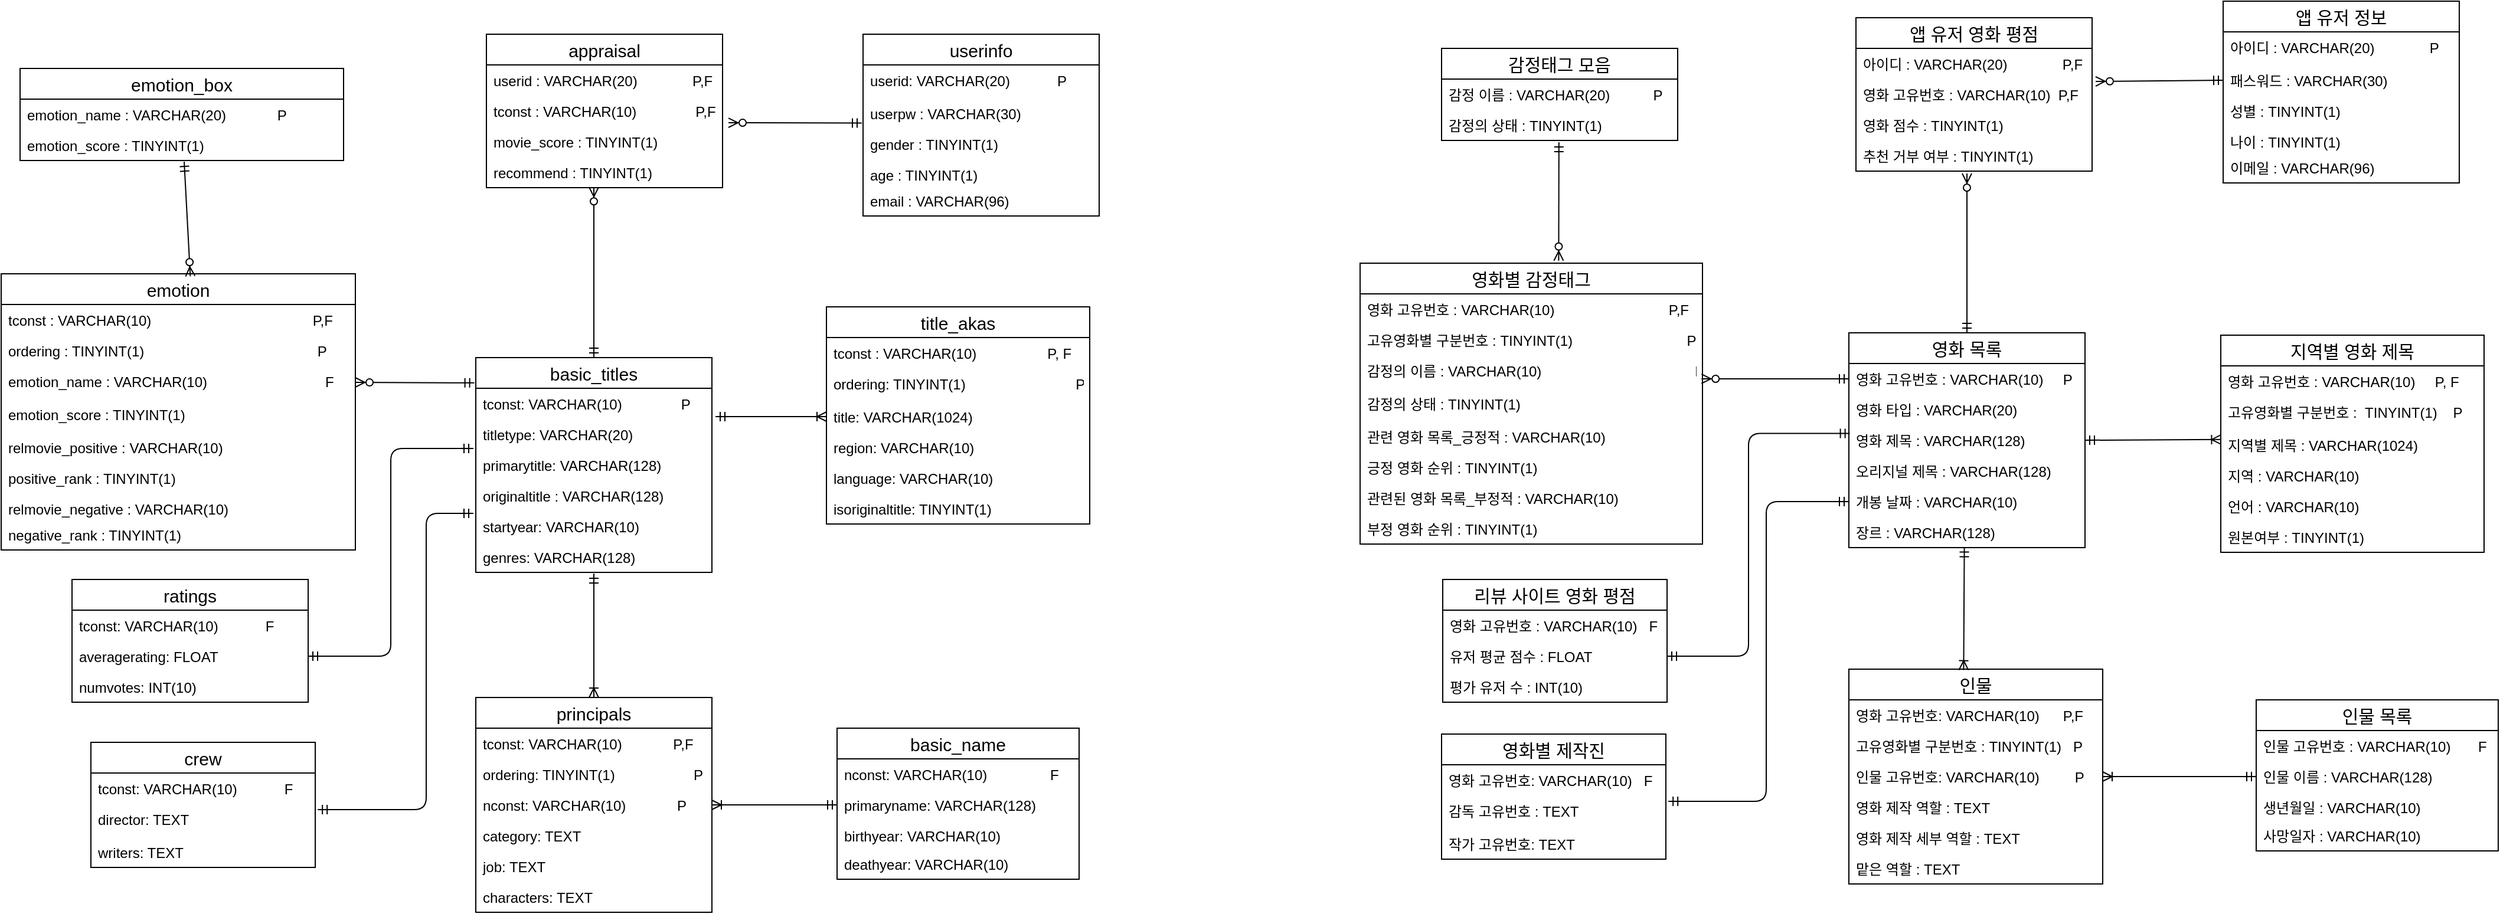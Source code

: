 <mxfile version="11.2.1" type="onedrive" pages="1"><diagram id="sOajWOalofP42Rp4OUkH" name="페이지-1"><mxGraphModel dx="3724" dy="3453" grid="1" gridSize="10" guides="1" tooltips="1" connect="1" arrows="1" fold="1" page="1" pageScale="1" pageWidth="827" pageHeight="1169" background="#FFFFFF" math="0" shadow="0"><root><mxCell id="0"/><mxCell id="1" parent="0"/><mxCell id="unafN3oEs9riBc13xhDx-1" value="principals" style="swimlane;fontStyle=0;childLayout=stackLayout;horizontal=1;startSize=26;fillColor=none;horizontalStack=0;resizeParent=1;resizeParentMax=0;resizeLast=0;collapsible=1;marginBottom=0;fontSize=15;" parent="1" vertex="1"><mxGeometry x="-1328" y="-826" width="200" height="182" as="geometry"><mxRectangle x="-1328" y="-826" width="100" height="26" as="alternateBounds"/></mxGeometry></mxCell><mxCell id="unafN3oEs9riBc13xhDx-2" value="tconst: VARCHAR(10)             P,F&#10;" style="text;strokeColor=none;fillColor=none;align=left;verticalAlign=top;spacingLeft=4;spacingRight=4;overflow=hidden;rotatable=0;points=[[0,0.5],[1,0.5]];portConstraint=eastwest;" parent="unafN3oEs9riBc13xhDx-1" vertex="1"><mxGeometry y="26" width="200" height="26" as="geometry"/></mxCell><mxCell id="unafN3oEs9riBc13xhDx-65" value="ordering: TINYINT(1)                    P" style="text;strokeColor=none;fillColor=none;align=left;verticalAlign=top;spacingLeft=4;spacingRight=4;overflow=hidden;rotatable=0;points=[[0,0.5],[1,0.5]];portConstraint=eastwest;" parent="unafN3oEs9riBc13xhDx-1" vertex="1"><mxGeometry y="52" width="200" height="26" as="geometry"/></mxCell><mxCell id="unafN3oEs9riBc13xhDx-5" value="nconst: VARCHAR(10)             P" style="text;strokeColor=none;fillColor=none;align=left;verticalAlign=top;spacingLeft=4;spacingRight=4;overflow=hidden;rotatable=0;points=[[0,0.5],[1,0.5]];portConstraint=eastwest;" parent="unafN3oEs9riBc13xhDx-1" vertex="1"><mxGeometry y="78" width="200" height="26" as="geometry"/></mxCell><mxCell id="LDyvSLcfqsrgPb8HqYmG-8" value="category: TEXT" style="text;strokeColor=none;fillColor=none;align=left;verticalAlign=top;spacingLeft=4;spacingRight=4;overflow=hidden;rotatable=0;points=[[0,0.5],[1,0.5]];portConstraint=eastwest;" parent="unafN3oEs9riBc13xhDx-1" vertex="1"><mxGeometry y="104" width="200" height="26" as="geometry"/></mxCell><mxCell id="unafN3oEs9riBc13xhDx-12" value="job: TEXT" style="text;strokeColor=none;fillColor=none;align=left;verticalAlign=top;spacingLeft=4;spacingRight=4;overflow=hidden;rotatable=0;points=[[0,0.5],[1,0.5]];portConstraint=eastwest;" parent="unafN3oEs9riBc13xhDx-1" vertex="1"><mxGeometry y="130" width="200" height="26" as="geometry"/></mxCell><mxCell id="unafN3oEs9riBc13xhDx-11" value="characters: TEXT" style="text;strokeColor=none;fillColor=none;align=left;verticalAlign=top;spacingLeft=4;spacingRight=4;overflow=hidden;rotatable=0;points=[[0,0.5],[1,0.5]];portConstraint=eastwest;" parent="unafN3oEs9riBc13xhDx-1" vertex="1"><mxGeometry y="156" width="200" height="26" as="geometry"/></mxCell><mxCell id="unafN3oEs9riBc13xhDx-14" value="basic_titles" style="swimlane;fontStyle=0;childLayout=stackLayout;horizontal=1;startSize=26;fillColor=none;horizontalStack=0;resizeParent=1;resizeParentMax=0;resizeLast=0;collapsible=1;marginBottom=0;fontSize=15;" parent="1" vertex="1"><mxGeometry x="-1328" y="-1114" width="200" height="182" as="geometry"/></mxCell><mxCell id="unafN3oEs9riBc13xhDx-15" value="tconst: VARCHAR(10)               P" style="text;strokeColor=none;fillColor=none;align=left;verticalAlign=top;spacingLeft=4;spacingRight=4;overflow=hidden;rotatable=0;points=[[0,0.5],[1,0.5]];portConstraint=eastwest;" parent="unafN3oEs9riBc13xhDx-14" vertex="1"><mxGeometry y="26" width="200" height="26" as="geometry"/></mxCell><mxCell id="unafN3oEs9riBc13xhDx-16" value="titletype: VARCHAR(20)" style="text;strokeColor=none;fillColor=none;align=left;verticalAlign=top;spacingLeft=4;spacingRight=4;overflow=hidden;rotatable=0;points=[[0,0.5],[1,0.5]];portConstraint=eastwest;" parent="unafN3oEs9riBc13xhDx-14" vertex="1"><mxGeometry y="52" width="200" height="26" as="geometry"/></mxCell><mxCell id="unafN3oEs9riBc13xhDx-17" value="primarytitle: VARCHAR(128)" style="text;strokeColor=none;fillColor=none;align=left;verticalAlign=top;spacingLeft=4;spacingRight=4;overflow=hidden;rotatable=0;points=[[0,0.5],[1,0.5]];portConstraint=eastwest;" parent="unafN3oEs9riBc13xhDx-14" vertex="1"><mxGeometry y="78" width="200" height="26" as="geometry"/></mxCell><mxCell id="unafN3oEs9riBc13xhDx-18" value="originaltitle : VARCHAR(128)" style="text;strokeColor=none;fillColor=none;align=left;verticalAlign=top;spacingLeft=4;spacingRight=4;overflow=hidden;rotatable=0;points=[[0,0.5],[1,0.5]];portConstraint=eastwest;" parent="unafN3oEs9riBc13xhDx-14" vertex="1"><mxGeometry y="104" width="200" height="26" as="geometry"/></mxCell><mxCell id="R6sBIjJAqHgI2hsBgSnD-3" value="startyear: VARCHAR(10)" style="text;strokeColor=none;fillColor=none;align=left;verticalAlign=top;spacingLeft=4;spacingRight=4;overflow=hidden;rotatable=0;points=[[0,0.5],[1,0.5]];portConstraint=eastwest;" parent="unafN3oEs9riBc13xhDx-14" vertex="1"><mxGeometry y="130" width="200" height="26" as="geometry"/></mxCell><mxCell id="R6sBIjJAqHgI2hsBgSnD-2" value="genres: VARCHAR(128)" style="text;strokeColor=none;fillColor=none;align=left;verticalAlign=top;spacingLeft=4;spacingRight=4;overflow=hidden;rotatable=0;points=[[0,0.5],[1,0.5]];portConstraint=eastwest;" parent="unafN3oEs9riBc13xhDx-14" vertex="1"><mxGeometry y="156" width="200" height="26" as="geometry"/></mxCell><mxCell id="unafN3oEs9riBc13xhDx-21" value="basic_name" style="swimlane;fontStyle=0;childLayout=stackLayout;horizontal=1;startSize=26;fillColor=none;horizontalStack=0;resizeParent=1;resizeParentMax=0;resizeLast=0;collapsible=1;marginBottom=0;fontSize=15;" parent="1" vertex="1"><mxGeometry x="-1022" y="-800" width="205" height="128" as="geometry"/></mxCell><mxCell id="unafN3oEs9riBc13xhDx-22" value="nconst: VARCHAR(10)                F" style="text;strokeColor=none;fillColor=none;align=left;verticalAlign=top;spacingLeft=4;spacingRight=4;overflow=hidden;rotatable=0;points=[[0,0.5],[1,0.5]];portConstraint=eastwest;" parent="unafN3oEs9riBc13xhDx-21" vertex="1"><mxGeometry y="26" width="205" height="26" as="geometry"/></mxCell><mxCell id="unafN3oEs9riBc13xhDx-23" value="primaryname: VARCHAR(128)" style="text;strokeColor=none;fillColor=none;align=left;verticalAlign=top;spacingLeft=4;spacingRight=4;overflow=hidden;rotatable=0;points=[[0,0.5],[1,0.5]];portConstraint=eastwest;" parent="unafN3oEs9riBc13xhDx-21" vertex="1"><mxGeometry y="52" width="205" height="26" as="geometry"/></mxCell><mxCell id="unafN3oEs9riBc13xhDx-24" value="birthyear: VARCHAR(10)" style="text;strokeColor=none;fillColor=none;align=left;verticalAlign=top;spacingLeft=4;spacingRight=4;overflow=hidden;rotatable=0;points=[[0,0.5],[1,0.5]];portConstraint=eastwest;" parent="unafN3oEs9riBc13xhDx-21" vertex="1"><mxGeometry y="78" width="205" height="24" as="geometry"/></mxCell><mxCell id="unafN3oEs9riBc13xhDx-25" value="deathyear: VARCHAR(10)" style="text;strokeColor=none;fillColor=none;align=left;verticalAlign=top;spacingLeft=4;spacingRight=4;overflow=hidden;rotatable=0;points=[[0,0.5],[1,0.5]];portConstraint=eastwest;" parent="unafN3oEs9riBc13xhDx-21" vertex="1"><mxGeometry y="102" width="205" height="26" as="geometry"/></mxCell><mxCell id="unafN3oEs9riBc13xhDx-26" value="crew" style="swimlane;fontStyle=0;childLayout=stackLayout;horizontal=1;startSize=26;fillColor=none;horizontalStack=0;resizeParent=1;resizeParentMax=0;resizeLast=0;collapsible=1;marginBottom=0;fontSize=15;" parent="1" vertex="1"><mxGeometry x="-1654" y="-788" width="190" height="106" as="geometry"/></mxCell><mxCell id="unafN3oEs9riBc13xhDx-27" value="tconst: VARCHAR(10)            F" style="text;strokeColor=none;fillColor=none;align=left;verticalAlign=top;spacingLeft=4;spacingRight=4;overflow=hidden;rotatable=0;points=[[0,0.5],[1,0.5]];portConstraint=eastwest;" parent="unafN3oEs9riBc13xhDx-26" vertex="1"><mxGeometry y="26" width="190" height="26" as="geometry"/></mxCell><mxCell id="unafN3oEs9riBc13xhDx-28" value="director: TEXT" style="text;strokeColor=none;fillColor=none;align=left;verticalAlign=top;spacingLeft=4;spacingRight=4;overflow=hidden;rotatable=0;points=[[0,0.5],[1,0.5]];portConstraint=eastwest;" parent="unafN3oEs9riBc13xhDx-26" vertex="1"><mxGeometry y="52" width="190" height="28" as="geometry"/></mxCell><mxCell id="unafN3oEs9riBc13xhDx-29" value="writers: TEXT" style="text;strokeColor=none;fillColor=none;align=left;verticalAlign=top;spacingLeft=4;spacingRight=4;overflow=hidden;rotatable=0;points=[[0,0.5],[1,0.5]];portConstraint=eastwest;" parent="unafN3oEs9riBc13xhDx-26" vertex="1"><mxGeometry y="80" width="190" height="26" as="geometry"/></mxCell><mxCell id="unafN3oEs9riBc13xhDx-31" value="title_akas" style="swimlane;fontStyle=0;childLayout=stackLayout;horizontal=1;startSize=26;fillColor=none;horizontalStack=0;resizeParent=1;resizeParentMax=0;resizeLast=0;collapsible=1;marginBottom=0;fontSize=15;" parent="1" vertex="1"><mxGeometry x="-1031" y="-1157" width="223" height="184" as="geometry"/></mxCell><mxCell id="unafN3oEs9riBc13xhDx-32" value="tconst : VARCHAR(10)                  P, F" style="text;strokeColor=none;fillColor=none;align=left;verticalAlign=top;spacingLeft=4;spacingRight=4;overflow=hidden;rotatable=0;points=[[0,0.5],[1,0.5]];portConstraint=eastwest;" parent="unafN3oEs9riBc13xhDx-31" vertex="1"><mxGeometry y="26" width="223" height="26" as="geometry"/></mxCell><mxCell id="unafN3oEs9riBc13xhDx-33" value="ordering: TINYINT(1)                            P" style="text;strokeColor=none;fillColor=none;align=left;verticalAlign=top;spacingLeft=4;spacingRight=4;overflow=hidden;rotatable=0;points=[[0,0.5],[1,0.5]];portConstraint=eastwest;" parent="unafN3oEs9riBc13xhDx-31" vertex="1"><mxGeometry y="52" width="223" height="28" as="geometry"/></mxCell><mxCell id="unafN3oEs9riBc13xhDx-42" value="title: VARCHAR(1024)" style="text;strokeColor=none;fillColor=none;align=left;verticalAlign=top;spacingLeft=4;spacingRight=4;overflow=hidden;rotatable=0;points=[[0,0.5],[1,0.5]];portConstraint=eastwest;" parent="unafN3oEs9riBc13xhDx-31" vertex="1"><mxGeometry y="80" width="223" height="26" as="geometry"/></mxCell><mxCell id="unafN3oEs9riBc13xhDx-44" value="region: VARCHAR(10)" style="text;strokeColor=none;fillColor=none;align=left;verticalAlign=top;spacingLeft=4;spacingRight=4;overflow=hidden;rotatable=0;points=[[0,0.5],[1,0.5]];portConstraint=eastwest;" parent="unafN3oEs9riBc13xhDx-31" vertex="1"><mxGeometry y="106" width="223" height="26" as="geometry"/></mxCell><mxCell id="unafN3oEs9riBc13xhDx-41" value="language: VARCHAR(10)" style="text;strokeColor=none;fillColor=none;align=left;verticalAlign=top;spacingLeft=4;spacingRight=4;overflow=hidden;rotatable=0;points=[[0,0.5],[1,0.5]];portConstraint=eastwest;" parent="unafN3oEs9riBc13xhDx-31" vertex="1"><mxGeometry y="132" width="223" height="26" as="geometry"/></mxCell><mxCell id="unafN3oEs9riBc13xhDx-35" value="isoriginaltitle: TINYINT(1)" style="text;strokeColor=none;fillColor=none;align=left;verticalAlign=top;spacingLeft=4;spacingRight=4;overflow=hidden;rotatable=0;points=[[0,0.5],[1,0.5]];portConstraint=eastwest;" parent="unafN3oEs9riBc13xhDx-31" vertex="1"><mxGeometry y="158" width="223" height="26" as="geometry"/></mxCell><mxCell id="ZAa2g4NeFyFSx5lkICHH-17" value="" style="edgeStyle=elbowEdgeStyle;fontSize=12;html=1;endArrow=ERmandOne;startArrow=ERmandOne;exitX=1;exitY=0.5;exitDx=0;exitDy=0;entryX=-0.01;entryY=-0.038;entryDx=0;entryDy=0;entryPerimeter=0;" parent="1" source="unafN3oEs9riBc13xhDx-38" target="unafN3oEs9riBc13xhDx-17" edge="1"><mxGeometry width="100" height="100" relative="1" as="geometry"><mxPoint x="-1338" y="-705" as="sourcePoint"/><mxPoint x="-1331" y="-963" as="targetPoint"/><Array as="points"><mxPoint x="-1400" y="-920"/><mxPoint x="-1430" y="-880"/><mxPoint x="-1358" y="-804"/></Array></mxGeometry></mxCell><mxCell id="ZAa2g4NeFyFSx5lkICHH-18" value="" style="fontSize=12;html=1;endArrow=ERmandOne;startArrow=ERmandOne;exitX=1.011;exitY=0.179;exitDx=0;exitDy=0;exitPerimeter=0;edgeStyle=elbowEdgeStyle;entryX=-0.01;entryY=0.077;entryDx=0;entryDy=0;entryPerimeter=0;" parent="1" source="unafN3oEs9riBc13xhDx-28" target="R6sBIjJAqHgI2hsBgSnD-3" edge="1"><mxGeometry width="100" height="100" relative="1" as="geometry"><mxPoint x="-1397.5" y="-1090.5" as="sourcePoint"/><mxPoint x="-1350" y="-780" as="targetPoint"/><Array as="points"><mxPoint x="-1370" y="-860"/></Array></mxGeometry></mxCell><mxCell id="ZAa2g4NeFyFSx5lkICHH-30" value="" style="fontSize=12;html=1;endArrow=ERoneToMany;startArrow=ERmandOne;exitX=1.015;exitY=0.923;exitDx=0;exitDy=0;entryX=0;entryY=0.5;entryDx=0;entryDy=0;exitPerimeter=0;" parent="1" source="unafN3oEs9riBc13xhDx-15" target="unafN3oEs9riBc13xhDx-42" edge="1"><mxGeometry width="100" height="100" relative="1" as="geometry"><mxPoint x="-1118" y="-1034" as="sourcePoint"/><mxPoint x="-1078" y="-1024" as="targetPoint"/></mxGeometry></mxCell><mxCell id="M5zC4gWMA40c4Kz6L35v-1" value="userinfo" style="swimlane;fontStyle=0;childLayout=stackLayout;horizontal=1;startSize=26;fillColor=none;horizontalStack=0;resizeParent=1;resizeParentMax=0;resizeLast=0;collapsible=1;marginBottom=0;fontSize=15;" parent="1" vertex="1"><mxGeometry x="-1000" y="-1388" width="200" height="154" as="geometry"/></mxCell><mxCell id="M5zC4gWMA40c4Kz6L35v-2" value="userid: VARCHAR(20)            P" style="text;strokeColor=none;fillColor=none;align=left;verticalAlign=top;spacingLeft=4;spacingRight=4;overflow=hidden;rotatable=0;points=[[0,0.5],[1,0.5]];portConstraint=eastwest;" parent="M5zC4gWMA40c4Kz6L35v-1" vertex="1"><mxGeometry y="26" width="200" height="28" as="geometry"/></mxCell><mxCell id="M5zC4gWMA40c4Kz6L35v-4" value="userpw : VARCHAR(30)" style="text;strokeColor=none;fillColor=none;align=left;verticalAlign=top;spacingLeft=4;spacingRight=4;overflow=hidden;rotatable=0;points=[[0,0.5],[1,0.5]];portConstraint=eastwest;" parent="M5zC4gWMA40c4Kz6L35v-1" vertex="1"><mxGeometry y="54" width="200" height="26" as="geometry"/></mxCell><mxCell id="M5zC4gWMA40c4Kz6L35v-5" value="gender : TINYINT(1)" style="text;strokeColor=none;fillColor=none;align=left;verticalAlign=top;spacingLeft=4;spacingRight=4;overflow=hidden;rotatable=0;points=[[0,0.5],[1,0.5]];portConstraint=eastwest;" parent="M5zC4gWMA40c4Kz6L35v-1" vertex="1"><mxGeometry y="80" width="200" height="26" as="geometry"/></mxCell><mxCell id="M5zC4gWMA40c4Kz6L35v-6" value="age : TINYINT(1)" style="text;strokeColor=none;fillColor=none;align=left;verticalAlign=top;spacingLeft=4;spacingRight=4;overflow=hidden;rotatable=0;points=[[0,0.5],[1,0.5]];portConstraint=eastwest;" parent="M5zC4gWMA40c4Kz6L35v-1" vertex="1"><mxGeometry y="106" width="200" height="22" as="geometry"/></mxCell><mxCell id="M5zC4gWMA40c4Kz6L35v-8" value="email : VARCHAR(96)" style="text;strokeColor=none;fillColor=none;align=left;verticalAlign=top;spacingLeft=4;spacingRight=4;overflow=hidden;rotatable=0;points=[[0,0.5],[1,0.5]];portConstraint=eastwest;" parent="M5zC4gWMA40c4Kz6L35v-1" vertex="1"><mxGeometry y="128" width="200" height="26" as="geometry"/></mxCell><mxCell id="FmkLaqFrpHf8xXZrrPu1-1" value="appraisal" style="swimlane;fontStyle=0;childLayout=stackLayout;horizontal=1;startSize=26;fillColor=none;horizontalStack=0;resizeParent=1;resizeParentMax=0;resizeLast=0;collapsible=1;marginBottom=0;fontSize=15;" parent="1" vertex="1"><mxGeometry x="-1319" y="-1388" width="200" height="130" as="geometry"/></mxCell><mxCell id="FmkLaqFrpHf8xXZrrPu1-2" value="userid : VARCHAR(20)              P,F" style="text;strokeColor=none;fillColor=none;align=left;verticalAlign=top;spacingLeft=4;spacingRight=4;overflow=hidden;rotatable=0;points=[[0,0.5],[1,0.5]];portConstraint=eastwest;" parent="FmkLaqFrpHf8xXZrrPu1-1" vertex="1"><mxGeometry y="26" width="200" height="26" as="geometry"/></mxCell><mxCell id="FmkLaqFrpHf8xXZrrPu1-3" value="tconst : VARCHAR(10)               P,F" style="text;strokeColor=none;fillColor=none;align=left;verticalAlign=top;spacingLeft=4;spacingRight=4;overflow=hidden;rotatable=0;points=[[0,0.5],[1,0.5]];portConstraint=eastwest;" parent="FmkLaqFrpHf8xXZrrPu1-1" vertex="1"><mxGeometry y="52" width="200" height="26" as="geometry"/></mxCell><mxCell id="FmkLaqFrpHf8xXZrrPu1-8" value="movie_score : TINYINT(1)" style="text;strokeColor=none;fillColor=none;align=left;verticalAlign=top;spacingLeft=4;spacingRight=4;overflow=hidden;rotatable=0;points=[[0,0.5],[1,0.5]];portConstraint=eastwest;" parent="FmkLaqFrpHf8xXZrrPu1-1" vertex="1"><mxGeometry y="78" width="200" height="26" as="geometry"/></mxCell><mxCell id="eRnWLPPPc3MpcSyawY_X-75" value="recommend : TINYINT(1)" style="text;strokeColor=none;fillColor=none;align=left;verticalAlign=top;spacingLeft=4;spacingRight=4;overflow=hidden;rotatable=0;points=[[0,0.5],[1,0.5]];portConstraint=eastwest;" parent="FmkLaqFrpHf8xXZrrPu1-1" vertex="1"><mxGeometry y="104" width="200" height="26" as="geometry"/></mxCell><mxCell id="FmkLaqFrpHf8xXZrrPu1-27" value="인물" style="swimlane;fontStyle=0;childLayout=stackLayout;horizontal=1;startSize=26;fillColor=none;horizontalStack=0;resizeParent=1;resizeParentMax=0;resizeLast=0;collapsible=1;marginBottom=0;fontSize=15;" parent="1" vertex="1"><mxGeometry x="-165" y="-850" width="215" height="182" as="geometry"><mxRectangle x="-1328" y="-826" width="100" height="26" as="alternateBounds"/></mxGeometry></mxCell><mxCell id="FmkLaqFrpHf8xXZrrPu1-28" value="영화 고유번호: VARCHAR(10)      P,F&#10;" style="text;strokeColor=none;fillColor=none;align=left;verticalAlign=top;spacingLeft=4;spacingRight=4;overflow=hidden;rotatable=0;points=[[0,0.5],[1,0.5]];portConstraint=eastwest;" parent="FmkLaqFrpHf8xXZrrPu1-27" vertex="1"><mxGeometry y="26" width="215" height="26" as="geometry"/></mxCell><mxCell id="FmkLaqFrpHf8xXZrrPu1-29" value="고유영화별 구분번호 : TINYINT(1)   P" style="text;strokeColor=none;fillColor=none;align=left;verticalAlign=top;spacingLeft=4;spacingRight=4;overflow=hidden;rotatable=0;points=[[0,0.5],[1,0.5]];portConstraint=eastwest;" parent="FmkLaqFrpHf8xXZrrPu1-27" vertex="1"><mxGeometry y="52" width="215" height="26" as="geometry"/></mxCell><mxCell id="FmkLaqFrpHf8xXZrrPu1-30" value="인물 고유번호: VARCHAR(10)         P" style="text;strokeColor=none;fillColor=none;align=left;verticalAlign=top;spacingLeft=4;spacingRight=4;overflow=hidden;rotatable=0;points=[[0,0.5],[1,0.5]];portConstraint=eastwest;" parent="FmkLaqFrpHf8xXZrrPu1-27" vertex="1"><mxGeometry y="78" width="215" height="26" as="geometry"/></mxCell><mxCell id="FmkLaqFrpHf8xXZrrPu1-31" value="영화 제작 역할 : TEXT" style="text;strokeColor=none;fillColor=none;align=left;verticalAlign=top;spacingLeft=4;spacingRight=4;overflow=hidden;rotatable=0;points=[[0,0.5],[1,0.5]];portConstraint=eastwest;" parent="FmkLaqFrpHf8xXZrrPu1-27" vertex="1"><mxGeometry y="104" width="215" height="26" as="geometry"/></mxCell><mxCell id="FmkLaqFrpHf8xXZrrPu1-32" value="영화 제작 세부 역할 : TEXT" style="text;strokeColor=none;fillColor=none;align=left;verticalAlign=top;spacingLeft=4;spacingRight=4;overflow=hidden;rotatable=0;points=[[0,0.5],[1,0.5]];portConstraint=eastwest;" parent="FmkLaqFrpHf8xXZrrPu1-27" vertex="1"><mxGeometry y="130" width="215" height="26" as="geometry"/></mxCell><mxCell id="FmkLaqFrpHf8xXZrrPu1-33" value="맡은 역할 : TEXT" style="text;strokeColor=none;fillColor=none;align=left;verticalAlign=top;spacingLeft=4;spacingRight=4;overflow=hidden;rotatable=0;points=[[0,0.5],[1,0.5]];portConstraint=eastwest;" parent="FmkLaqFrpHf8xXZrrPu1-27" vertex="1"><mxGeometry y="156" width="215" height="26" as="geometry"/></mxCell><mxCell id="FmkLaqFrpHf8xXZrrPu1-34" value="영화 목록" style="swimlane;fontStyle=0;childLayout=stackLayout;horizontal=1;startSize=26;fillColor=none;horizontalStack=0;resizeParent=1;resizeParentMax=0;resizeLast=0;collapsible=1;marginBottom=0;fontSize=15;" parent="1" vertex="1"><mxGeometry x="-165" y="-1135" width="200" height="182" as="geometry"/></mxCell><mxCell id="FmkLaqFrpHf8xXZrrPu1-35" value="영화 고유번호 : VARCHAR(10)     P" style="text;strokeColor=none;fillColor=none;align=left;verticalAlign=top;spacingLeft=4;spacingRight=4;overflow=hidden;rotatable=0;points=[[0,0.5],[1,0.5]];portConstraint=eastwest;" parent="FmkLaqFrpHf8xXZrrPu1-34" vertex="1"><mxGeometry y="26" width="200" height="26" as="geometry"/></mxCell><mxCell id="FmkLaqFrpHf8xXZrrPu1-36" value="영화 타입 : VARCHAR(20)" style="text;strokeColor=none;fillColor=none;align=left;verticalAlign=top;spacingLeft=4;spacingRight=4;overflow=hidden;rotatable=0;points=[[0,0.5],[1,0.5]];portConstraint=eastwest;" parent="FmkLaqFrpHf8xXZrrPu1-34" vertex="1"><mxGeometry y="52" width="200" height="26" as="geometry"/></mxCell><mxCell id="FmkLaqFrpHf8xXZrrPu1-37" value="영화 제목 : VARCHAR(128)" style="text;strokeColor=none;fillColor=none;align=left;verticalAlign=top;spacingLeft=4;spacingRight=4;overflow=hidden;rotatable=0;points=[[0,0.5],[1,0.5]];portConstraint=eastwest;" parent="FmkLaqFrpHf8xXZrrPu1-34" vertex="1"><mxGeometry y="78" width="200" height="26" as="geometry"/></mxCell><mxCell id="FmkLaqFrpHf8xXZrrPu1-38" value="오리지널 제목 : VARCHAR(128)" style="text;strokeColor=none;fillColor=none;align=left;verticalAlign=top;spacingLeft=4;spacingRight=4;overflow=hidden;rotatable=0;points=[[0,0.5],[1,0.5]];portConstraint=eastwest;" parent="FmkLaqFrpHf8xXZrrPu1-34" vertex="1"><mxGeometry y="104" width="200" height="26" as="geometry"/></mxCell><mxCell id="FmkLaqFrpHf8xXZrrPu1-39" value="개봉 날짜 : VARCHAR(10)" style="text;strokeColor=none;fillColor=none;align=left;verticalAlign=top;spacingLeft=4;spacingRight=4;overflow=hidden;rotatable=0;points=[[0,0.5],[1,0.5]];portConstraint=eastwest;" parent="FmkLaqFrpHf8xXZrrPu1-34" vertex="1"><mxGeometry y="130" width="200" height="26" as="geometry"/></mxCell><mxCell id="FmkLaqFrpHf8xXZrrPu1-40" value="장르 : VARCHAR(128)" style="text;strokeColor=none;fillColor=none;align=left;verticalAlign=top;spacingLeft=4;spacingRight=4;overflow=hidden;rotatable=0;points=[[0,0.5],[1,0.5]];portConstraint=eastwest;" parent="FmkLaqFrpHf8xXZrrPu1-34" vertex="1"><mxGeometry y="156" width="200" height="26" as="geometry"/></mxCell><mxCell id="FmkLaqFrpHf8xXZrrPu1-41" value="인물 목록" style="swimlane;fontStyle=0;childLayout=stackLayout;horizontal=1;startSize=26;fillColor=none;horizontalStack=0;resizeParent=1;resizeParentMax=0;resizeLast=0;collapsible=1;marginBottom=0;fontSize=15;" parent="1" vertex="1"><mxGeometry x="180" y="-824" width="205" height="128" as="geometry"/></mxCell><mxCell id="FmkLaqFrpHf8xXZrrPu1-42" value="인물 고유번호 : VARCHAR(10)       F" style="text;strokeColor=none;fillColor=none;align=left;verticalAlign=top;spacingLeft=4;spacingRight=4;overflow=hidden;rotatable=0;points=[[0,0.5],[1,0.5]];portConstraint=eastwest;" parent="FmkLaqFrpHf8xXZrrPu1-41" vertex="1"><mxGeometry y="26" width="205" height="26" as="geometry"/></mxCell><mxCell id="FmkLaqFrpHf8xXZrrPu1-43" value="인물 이름 : VARCHAR(128)" style="text;strokeColor=none;fillColor=none;align=left;verticalAlign=top;spacingLeft=4;spacingRight=4;overflow=hidden;rotatable=0;points=[[0,0.5],[1,0.5]];portConstraint=eastwest;" parent="FmkLaqFrpHf8xXZrrPu1-41" vertex="1"><mxGeometry y="52" width="205" height="26" as="geometry"/></mxCell><mxCell id="FmkLaqFrpHf8xXZrrPu1-44" value="생년월일 : VARCHAR(10)" style="text;strokeColor=none;fillColor=none;align=left;verticalAlign=top;spacingLeft=4;spacingRight=4;overflow=hidden;rotatable=0;points=[[0,0.5],[1,0.5]];portConstraint=eastwest;" parent="FmkLaqFrpHf8xXZrrPu1-41" vertex="1"><mxGeometry y="78" width="205" height="24" as="geometry"/></mxCell><mxCell id="FmkLaqFrpHf8xXZrrPu1-45" value="사망일자 : VARCHAR(10)" style="text;strokeColor=none;fillColor=none;align=left;verticalAlign=top;spacingLeft=4;spacingRight=4;overflow=hidden;rotatable=0;points=[[0,0.5],[1,0.5]];portConstraint=eastwest;" parent="FmkLaqFrpHf8xXZrrPu1-41" vertex="1"><mxGeometry y="102" width="205" height="26" as="geometry"/></mxCell><mxCell id="FmkLaqFrpHf8xXZrrPu1-46" value="영화별 제작진" style="swimlane;fontStyle=0;childLayout=stackLayout;horizontal=1;startSize=26;fillColor=none;horizontalStack=0;resizeParent=1;resizeParentMax=0;resizeLast=0;collapsible=1;marginBottom=0;fontSize=15;" parent="1" vertex="1"><mxGeometry x="-510" y="-795" width="190" height="106" as="geometry"/></mxCell><mxCell id="FmkLaqFrpHf8xXZrrPu1-47" value="영화 고유번호: VARCHAR(10)   F" style="text;strokeColor=none;fillColor=none;align=left;verticalAlign=top;spacingLeft=4;spacingRight=4;overflow=hidden;rotatable=0;points=[[0,0.5],[1,0.5]];portConstraint=eastwest;" parent="FmkLaqFrpHf8xXZrrPu1-46" vertex="1"><mxGeometry y="26" width="190" height="26" as="geometry"/></mxCell><mxCell id="FmkLaqFrpHf8xXZrrPu1-48" value="감독 고유번호 : TEXT" style="text;strokeColor=none;fillColor=none;align=left;verticalAlign=top;spacingLeft=4;spacingRight=4;overflow=hidden;rotatable=0;points=[[0,0.5],[1,0.5]];portConstraint=eastwest;" parent="FmkLaqFrpHf8xXZrrPu1-46" vertex="1"><mxGeometry y="52" width="190" height="28" as="geometry"/></mxCell><mxCell id="FmkLaqFrpHf8xXZrrPu1-49" value="작가 고유번호: TEXT" style="text;strokeColor=none;fillColor=none;align=left;verticalAlign=top;spacingLeft=4;spacingRight=4;overflow=hidden;rotatable=0;points=[[0,0.5],[1,0.5]];portConstraint=eastwest;" parent="FmkLaqFrpHf8xXZrrPu1-46" vertex="1"><mxGeometry y="80" width="190" height="26" as="geometry"/></mxCell><mxCell id="FmkLaqFrpHf8xXZrrPu1-50" value="지역별 영화 제목" style="swimlane;fontStyle=0;childLayout=stackLayout;horizontal=1;startSize=26;fillColor=none;horizontalStack=0;resizeParent=1;resizeParentMax=0;resizeLast=0;collapsible=1;marginBottom=0;fontSize=15;" parent="1" vertex="1"><mxGeometry x="150" y="-1133" width="223" height="184" as="geometry"/></mxCell><mxCell id="FmkLaqFrpHf8xXZrrPu1-51" value="영화 고유번호 : VARCHAR(10)     P, F" style="text;strokeColor=none;fillColor=none;align=left;verticalAlign=top;spacingLeft=4;spacingRight=4;overflow=hidden;rotatable=0;points=[[0,0.5],[1,0.5]];portConstraint=eastwest;" parent="FmkLaqFrpHf8xXZrrPu1-50" vertex="1"><mxGeometry y="26" width="223" height="26" as="geometry"/></mxCell><mxCell id="FmkLaqFrpHf8xXZrrPu1-52" value="고유영화별 구분번호 :  TINYINT(1)    P" style="text;strokeColor=none;fillColor=none;align=left;verticalAlign=top;spacingLeft=4;spacingRight=4;overflow=hidden;rotatable=0;points=[[0,0.5],[1,0.5]];portConstraint=eastwest;" parent="FmkLaqFrpHf8xXZrrPu1-50" vertex="1"><mxGeometry y="52" width="223" height="28" as="geometry"/></mxCell><mxCell id="FmkLaqFrpHf8xXZrrPu1-53" value="지역별 제목 : VARCHAR(1024)" style="text;strokeColor=none;fillColor=none;align=left;verticalAlign=top;spacingLeft=4;spacingRight=4;overflow=hidden;rotatable=0;points=[[0,0.5],[1,0.5]];portConstraint=eastwest;" parent="FmkLaqFrpHf8xXZrrPu1-50" vertex="1"><mxGeometry y="80" width="223" height="26" as="geometry"/></mxCell><mxCell id="FmkLaqFrpHf8xXZrrPu1-54" value="지역 : VARCHAR(10)" style="text;strokeColor=none;fillColor=none;align=left;verticalAlign=top;spacingLeft=4;spacingRight=4;overflow=hidden;rotatable=0;points=[[0,0.5],[1,0.5]];portConstraint=eastwest;" parent="FmkLaqFrpHf8xXZrrPu1-50" vertex="1"><mxGeometry y="106" width="223" height="26" as="geometry"/></mxCell><mxCell id="FmkLaqFrpHf8xXZrrPu1-55" value="언어 : VARCHAR(10)" style="text;strokeColor=none;fillColor=none;align=left;verticalAlign=top;spacingLeft=4;spacingRight=4;overflow=hidden;rotatable=0;points=[[0,0.5],[1,0.5]];portConstraint=eastwest;" parent="FmkLaqFrpHf8xXZrrPu1-50" vertex="1"><mxGeometry y="132" width="223" height="26" as="geometry"/></mxCell><mxCell id="FmkLaqFrpHf8xXZrrPu1-58" value="원본여부 : TINYINT(1)" style="text;strokeColor=none;fillColor=none;align=left;verticalAlign=top;spacingLeft=4;spacingRight=4;overflow=hidden;rotatable=0;points=[[0,0.5],[1,0.5]];portConstraint=eastwest;" parent="FmkLaqFrpHf8xXZrrPu1-50" vertex="1"><mxGeometry y="158" width="223" height="26" as="geometry"/></mxCell><mxCell id="FmkLaqFrpHf8xXZrrPu1-59" value="리뷰 사이트 영화 평점" style="swimlane;fontStyle=0;childLayout=stackLayout;horizontal=1;startSize=26;fillColor=none;horizontalStack=0;resizeParent=1;resizeParentMax=0;resizeLast=0;collapsible=1;marginBottom=0;fontSize=15;" parent="1" vertex="1"><mxGeometry x="-509" y="-926" width="190" height="104" as="geometry"/></mxCell><mxCell id="FmkLaqFrpHf8xXZrrPu1-60" value="영화 고유번호 : VARCHAR(10)   F" style="text;strokeColor=none;fillColor=none;align=left;verticalAlign=top;spacingLeft=4;spacingRight=4;overflow=hidden;rotatable=0;points=[[0,0.5],[1,0.5]];portConstraint=eastwest;" parent="FmkLaqFrpHf8xXZrrPu1-59" vertex="1"><mxGeometry y="26" width="190" height="26" as="geometry"/></mxCell><mxCell id="FmkLaqFrpHf8xXZrrPu1-61" value="유저 평균 점수 : FLOAT" style="text;strokeColor=none;fillColor=none;align=left;verticalAlign=top;spacingLeft=4;spacingRight=4;overflow=hidden;rotatable=0;points=[[0,0.5],[1,0.5]];portConstraint=eastwest;" parent="FmkLaqFrpHf8xXZrrPu1-59" vertex="1"><mxGeometry y="52" width="190" height="26" as="geometry"/></mxCell><mxCell id="FmkLaqFrpHf8xXZrrPu1-62" value="평가 유저 수 : INT(10)" style="text;strokeColor=none;fillColor=none;align=left;verticalAlign=top;spacingLeft=4;spacingRight=4;overflow=hidden;rotatable=0;points=[[0,0.5],[1,0.5]];portConstraint=eastwest;" parent="FmkLaqFrpHf8xXZrrPu1-59" vertex="1"><mxGeometry y="78" width="190" height="26" as="geometry"/></mxCell><mxCell id="FmkLaqFrpHf8xXZrrPu1-63" value="영화별 감정태그" style="swimlane;fontStyle=0;childLayout=stackLayout;horizontal=1;startSize=26;fillColor=none;horizontalStack=0;resizeParent=1;resizeParentMax=0;resizeLast=0;collapsible=1;marginBottom=0;fontSize=15;" parent="1" vertex="1"><mxGeometry x="-579" y="-1194" width="290" height="238" as="geometry"/></mxCell><mxCell id="FmkLaqFrpHf8xXZrrPu1-64" value="영화 고유번호 : VARCHAR(10)                             P,F" style="text;strokeColor=none;fillColor=none;align=left;verticalAlign=top;spacingLeft=4;spacingRight=4;overflow=hidden;rotatable=0;points=[[0,0.5],[1,0.5]];portConstraint=eastwest;" parent="FmkLaqFrpHf8xXZrrPu1-63" vertex="1"><mxGeometry y="26" width="290" height="26" as="geometry"/></mxCell><mxCell id="eRnWLPPPc3MpcSyawY_X-22" value="고유영화별 구분번호 : TINYINT(1)                             P" style="text;strokeColor=none;fillColor=none;align=left;verticalAlign=top;spacingLeft=4;spacingRight=4;overflow=hidden;rotatable=0;points=[[0,0.5],[1,0.5]];portConstraint=eastwest;" parent="FmkLaqFrpHf8xXZrrPu1-63" vertex="1"><mxGeometry y="52" width="290" height="26" as="geometry"/></mxCell><mxCell id="FmkLaqFrpHf8xXZrrPu1-67" value="감정의 이름 : VARCHAR(10)                                       F" style="text;strokeColor=none;fillColor=none;align=left;verticalAlign=top;spacingLeft=4;spacingRight=4;overflow=hidden;rotatable=0;points=[[0,0.5],[1,0.5]];portConstraint=eastwest;" parent="FmkLaqFrpHf8xXZrrPu1-63" vertex="1"><mxGeometry y="78" width="290" height="28" as="geometry"/></mxCell><mxCell id="eRnWLPPPc3MpcSyawY_X-23" value="감정의 상태 : TINYINT(1) " style="text;strokeColor=none;fillColor=none;align=left;verticalAlign=top;spacingLeft=4;spacingRight=4;overflow=hidden;rotatable=0;points=[[0,0.5],[1,0.5]];portConstraint=eastwest;" parent="FmkLaqFrpHf8xXZrrPu1-63" vertex="1"><mxGeometry y="106" width="290" height="28" as="geometry"/></mxCell><mxCell id="eRnWLPPPc3MpcSyawY_X-21" value="관련 영화 목록_긍정적 : VARCHAR(10)" style="text;strokeColor=none;fillColor=none;align=left;verticalAlign=top;spacingLeft=4;spacingRight=4;overflow=hidden;rotatable=0;points=[[0,0.5],[1,0.5]];portConstraint=eastwest;" parent="FmkLaqFrpHf8xXZrrPu1-63" vertex="1"><mxGeometry y="134" width="290" height="26" as="geometry"/></mxCell><mxCell id="K9TvKe0-owbam0Df2WyF-1" value="긍정 영화 순위 : TINYINT(1)" style="text;strokeColor=none;fillColor=none;align=left;verticalAlign=top;spacingLeft=4;spacingRight=4;overflow=hidden;rotatable=0;points=[[0,0.5],[1,0.5]];portConstraint=eastwest;" parent="FmkLaqFrpHf8xXZrrPu1-63" vertex="1"><mxGeometry y="160" width="290" height="26" as="geometry"/></mxCell><mxCell id="FmkLaqFrpHf8xXZrrPu1-68" value="관련된 영화 목록_부정적 : VARCHAR(10)" style="text;strokeColor=none;fillColor=none;align=left;verticalAlign=top;spacingLeft=4;spacingRight=4;overflow=hidden;rotatable=0;points=[[0,0.5],[1,0.5]];portConstraint=eastwest;" parent="FmkLaqFrpHf8xXZrrPu1-63" vertex="1"><mxGeometry y="186" width="290" height="26" as="geometry"/></mxCell><mxCell id="K9TvKe0-owbam0Df2WyF-2" value="부정 영화 순위 : TINYINT(1)" style="text;strokeColor=none;fillColor=none;align=left;verticalAlign=top;spacingLeft=4;spacingRight=4;overflow=hidden;rotatable=0;points=[[0,0.5],[1,0.5]];portConstraint=eastwest;" parent="FmkLaqFrpHf8xXZrrPu1-63" vertex="1"><mxGeometry y="212" width="290" height="26" as="geometry"/></mxCell><mxCell id="FmkLaqFrpHf8xXZrrPu1-69" value="" style="edgeStyle=elbowEdgeStyle;fontSize=12;html=1;endArrow=ERmandOne;startArrow=ERmandOne;exitX=1;exitY=0.5;exitDx=0;exitDy=0;entryX=0.004;entryY=0.28;entryDx=0;entryDy=0;entryPerimeter=0;" parent="1" source="FmkLaqFrpHf8xXZrrPu1-61" target="FmkLaqFrpHf8xXZrrPu1-37" edge="1"><mxGeometry width="100" height="100" relative="1" as="geometry"><mxPoint x="-175" y="-726" as="sourcePoint"/><mxPoint x="-169" y="-1050" as="targetPoint"/><Array as="points"><mxPoint x="-250" y="-1020"/></Array></mxGeometry></mxCell><mxCell id="FmkLaqFrpHf8xXZrrPu1-70" value="" style="fontSize=12;html=1;endArrow=ERmandOne;startArrow=ERmandOne;exitX=1.011;exitY=0.179;exitDx=0;exitDy=0;entryX=0;entryY=0.5;entryDx=0;entryDy=0;exitPerimeter=0;edgeStyle=elbowEdgeStyle;" parent="1" source="FmkLaqFrpHf8xXZrrPu1-48" target="FmkLaqFrpHf8xXZrrPu1-39" edge="1"><mxGeometry width="100" height="100" relative="1" as="geometry"><mxPoint x="-234.5" y="-1111.5" as="sourcePoint"/><mxPoint x="-157" y="-1076" as="targetPoint"/><Array as="points"><mxPoint x="-235" y="-945"/></Array></mxGeometry></mxCell><mxCell id="FmkLaqFrpHf8xXZrrPu1-72" value="" style="fontSize=12;html=1;endArrow=ERoneToMany;startArrow=ERmandOne;exitX=1;exitY=0.5;exitDx=0;exitDy=0;entryX=0.001;entryY=0.324;entryDx=0;entryDy=0;entryPerimeter=0;" parent="1" source="FmkLaqFrpHf8xXZrrPu1-37" target="FmkLaqFrpHf8xXZrrPu1-53" edge="1"><mxGeometry width="100" height="100" relative="1" as="geometry"><mxPoint x="45" y="-1055" as="sourcePoint"/><mxPoint x="146" y="-1044" as="targetPoint"/></mxGeometry></mxCell><mxCell id="FmkLaqFrpHf8xXZrrPu1-75" value="앱 유저 정보" style="swimlane;fontStyle=0;childLayout=stackLayout;horizontal=1;startSize=26;fillColor=none;horizontalStack=0;resizeParent=1;resizeParentMax=0;resizeLast=0;collapsible=1;marginBottom=0;fontSize=15;" parent="1" vertex="1"><mxGeometry x="152" y="-1416" width="200" height="154" as="geometry"/></mxCell><mxCell id="FmkLaqFrpHf8xXZrrPu1-76" value="아이디 : VARCHAR(20)              P" style="text;strokeColor=none;fillColor=none;align=left;verticalAlign=top;spacingLeft=4;spacingRight=4;overflow=hidden;rotatable=0;points=[[0,0.5],[1,0.5]];portConstraint=eastwest;" parent="FmkLaqFrpHf8xXZrrPu1-75" vertex="1"><mxGeometry y="26" width="200" height="28" as="geometry"/></mxCell><mxCell id="FmkLaqFrpHf8xXZrrPu1-77" value="패스워드 : VARCHAR(30)" style="text;strokeColor=none;fillColor=none;align=left;verticalAlign=top;spacingLeft=4;spacingRight=4;overflow=hidden;rotatable=0;points=[[0,0.5],[1,0.5]];portConstraint=eastwest;" parent="FmkLaqFrpHf8xXZrrPu1-75" vertex="1"><mxGeometry y="54" width="200" height="26" as="geometry"/></mxCell><mxCell id="FmkLaqFrpHf8xXZrrPu1-78" value="성별 : TINYINT(1)" style="text;strokeColor=none;fillColor=none;align=left;verticalAlign=top;spacingLeft=4;spacingRight=4;overflow=hidden;rotatable=0;points=[[0,0.5],[1,0.5]];portConstraint=eastwest;" parent="FmkLaqFrpHf8xXZrrPu1-75" vertex="1"><mxGeometry y="80" width="200" height="26" as="geometry"/></mxCell><mxCell id="FmkLaqFrpHf8xXZrrPu1-79" value="나이 : TINYINT(1)" style="text;strokeColor=none;fillColor=none;align=left;verticalAlign=top;spacingLeft=4;spacingRight=4;overflow=hidden;rotatable=0;points=[[0,0.5],[1,0.5]];portConstraint=eastwest;" parent="FmkLaqFrpHf8xXZrrPu1-75" vertex="1"><mxGeometry y="106" width="200" height="22" as="geometry"/></mxCell><mxCell id="FmkLaqFrpHf8xXZrrPu1-80" value="이메일 : VARCHAR(96)" style="text;strokeColor=none;fillColor=none;align=left;verticalAlign=top;spacingLeft=4;spacingRight=4;overflow=hidden;rotatable=0;points=[[0,0.5],[1,0.5]];portConstraint=eastwest;" parent="FmkLaqFrpHf8xXZrrPu1-75" vertex="1"><mxGeometry y="128" width="200" height="26" as="geometry"/></mxCell><mxCell id="FmkLaqFrpHf8xXZrrPu1-81" value="앱 유저 영화 평점" style="swimlane;fontStyle=0;childLayout=stackLayout;horizontal=1;startSize=26;fillColor=none;horizontalStack=0;resizeParent=1;resizeParentMax=0;resizeLast=0;collapsible=1;marginBottom=0;fontSize=15;" parent="1" vertex="1"><mxGeometry x="-159" y="-1402" width="200" height="130" as="geometry"/></mxCell><mxCell id="FmkLaqFrpHf8xXZrrPu1-82" value="아이디 : VARCHAR(20)              P,F" style="text;strokeColor=none;fillColor=none;align=left;verticalAlign=top;spacingLeft=4;spacingRight=4;overflow=hidden;rotatable=0;points=[[0,0.5],[1,0.5]];portConstraint=eastwest;" parent="FmkLaqFrpHf8xXZrrPu1-81" vertex="1"><mxGeometry y="26" width="200" height="26" as="geometry"/></mxCell><mxCell id="FmkLaqFrpHf8xXZrrPu1-83" value="영화 고유번호 : VARCHAR(10)  P,F" style="text;strokeColor=none;fillColor=none;align=left;verticalAlign=top;spacingLeft=4;spacingRight=4;overflow=hidden;rotatable=0;points=[[0,0.5],[1,0.5]];portConstraint=eastwest;" parent="FmkLaqFrpHf8xXZrrPu1-81" vertex="1"><mxGeometry y="52" width="200" height="26" as="geometry"/></mxCell><mxCell id="FmkLaqFrpHf8xXZrrPu1-88" value="영화 점수 : TINYINT(1)" style="text;strokeColor=none;fillColor=none;align=left;verticalAlign=top;spacingLeft=4;spacingRight=4;overflow=hidden;rotatable=0;points=[[0,0.5],[1,0.5]];portConstraint=eastwest;" parent="FmkLaqFrpHf8xXZrrPu1-81" vertex="1"><mxGeometry y="78" width="200" height="26" as="geometry"/></mxCell><mxCell id="eRnWLPPPc3MpcSyawY_X-76" value="추천 거부 여부 : TINYINT(1)" style="text;strokeColor=none;fillColor=none;align=left;verticalAlign=top;spacingLeft=4;spacingRight=4;overflow=hidden;rotatable=0;points=[[0,0.5],[1,0.5]];portConstraint=eastwest;" parent="FmkLaqFrpHf8xXZrrPu1-81" vertex="1"><mxGeometry y="104" width="200" height="26" as="geometry"/></mxCell><mxCell id="eRnWLPPPc3MpcSyawY_X-1" value="감정태그 모음" style="swimlane;fontStyle=0;childLayout=stackLayout;horizontal=1;startSize=26;fillColor=none;horizontalStack=0;resizeParent=1;resizeParentMax=0;resizeLast=0;collapsible=1;marginBottom=0;fontSize=15;" parent="1" vertex="1"><mxGeometry x="-510" y="-1376" width="200" height="78" as="geometry"/></mxCell><mxCell id="eRnWLPPPc3MpcSyawY_X-3" value="감정 이름 : VARCHAR(20)           P" style="text;strokeColor=none;fillColor=none;align=left;verticalAlign=top;spacingLeft=4;spacingRight=4;overflow=hidden;rotatable=0;points=[[0,0.5],[1,0.5]];portConstraint=eastwest;" parent="eRnWLPPPc3MpcSyawY_X-1" vertex="1"><mxGeometry y="26" width="200" height="26" as="geometry"/></mxCell><mxCell id="eRnWLPPPc3MpcSyawY_X-6" value="감정의 상태 : TINYINT(1)" style="text;strokeColor=none;fillColor=none;align=left;verticalAlign=top;spacingLeft=4;spacingRight=4;overflow=hidden;rotatable=0;points=[[0,0.5],[1,0.5]];portConstraint=eastwest;" parent="eRnWLPPPc3MpcSyawY_X-1" vertex="1"><mxGeometry y="52" width="200" height="26" as="geometry"/></mxCell><mxCell id="eRnWLPPPc3MpcSyawY_X-8" value="" style="fontSize=12;html=1;endArrow=ERzeroToMany;startArrow=ERmandOne;entryX=0.58;entryY=-0.009;entryDx=0;entryDy=0;entryPerimeter=0;exitX=0.497;exitY=1.058;exitDx=0;exitDy=0;exitPerimeter=0;" parent="1" source="eRnWLPPPc3MpcSyawY_X-6" target="FmkLaqFrpHf8xXZrrPu1-63" edge="1"><mxGeometry width="100" height="100" relative="1" as="geometry"><mxPoint x="-390" y="-1247" as="sourcePoint"/><mxPoint x="-492" y="-1065" as="targetPoint"/></mxGeometry></mxCell><mxCell id="unafN3oEs9riBc13xhDx-36" value="ratings" style="swimlane;fontStyle=0;childLayout=stackLayout;horizontal=1;startSize=26;fillColor=none;horizontalStack=0;resizeParent=1;resizeParentMax=0;resizeLast=0;collapsible=1;marginBottom=0;fontSize=15;" parent="1" vertex="1"><mxGeometry x="-1670" y="-926" width="200" height="104" as="geometry"/></mxCell><mxCell id="unafN3oEs9riBc13xhDx-37" value="tconst: VARCHAR(10)            F" style="text;strokeColor=none;fillColor=none;align=left;verticalAlign=top;spacingLeft=4;spacingRight=4;overflow=hidden;rotatable=0;points=[[0,0.5],[1,0.5]];portConstraint=eastwest;" parent="unafN3oEs9riBc13xhDx-36" vertex="1"><mxGeometry y="26" width="200" height="26" as="geometry"/></mxCell><mxCell id="unafN3oEs9riBc13xhDx-38" value="averagerating: FLOAT" style="text;strokeColor=none;fillColor=none;align=left;verticalAlign=top;spacingLeft=4;spacingRight=4;overflow=hidden;rotatable=0;points=[[0,0.5],[1,0.5]];portConstraint=eastwest;" parent="unafN3oEs9riBc13xhDx-36" vertex="1"><mxGeometry y="52" width="200" height="26" as="geometry"/></mxCell><mxCell id="unafN3oEs9riBc13xhDx-39" value="numvotes: INT(10)" style="text;strokeColor=none;fillColor=none;align=left;verticalAlign=top;spacingLeft=4;spacingRight=4;overflow=hidden;rotatable=0;points=[[0,0.5],[1,0.5]];portConstraint=eastwest;" parent="unafN3oEs9riBc13xhDx-36" vertex="1"><mxGeometry y="78" width="200" height="26" as="geometry"/></mxCell><mxCell id="eRnWLPPPc3MpcSyawY_X-32" value="emotion" style="swimlane;fontStyle=0;childLayout=stackLayout;horizontal=1;startSize=26;fillColor=none;horizontalStack=0;resizeParent=1;resizeParentMax=0;resizeLast=0;collapsible=1;marginBottom=0;fontSize=15;" parent="1" vertex="1"><mxGeometry x="-1730" y="-1185" width="300" height="234" as="geometry"/></mxCell><mxCell id="eRnWLPPPc3MpcSyawY_X-33" value="tconst : VARCHAR(10)                                         P,F" style="text;strokeColor=none;fillColor=none;align=left;verticalAlign=top;spacingLeft=4;spacingRight=4;overflow=hidden;rotatable=0;points=[[0,0.5],[1,0.5]];portConstraint=eastwest;" parent="eRnWLPPPc3MpcSyawY_X-32" vertex="1"><mxGeometry y="26" width="300" height="26" as="geometry"/></mxCell><mxCell id="eRnWLPPPc3MpcSyawY_X-34" value="ordering : TINYINT(1)                                            P" style="text;strokeColor=none;fillColor=none;align=left;verticalAlign=top;spacingLeft=4;spacingRight=4;overflow=hidden;rotatable=0;points=[[0,0.5],[1,0.5]];portConstraint=eastwest;" parent="eRnWLPPPc3MpcSyawY_X-32" vertex="1"><mxGeometry y="52" width="300" height="26" as="geometry"/></mxCell><mxCell id="eRnWLPPPc3MpcSyawY_X-35" value="emotion_name : VARCHAR(10)                              F" style="text;strokeColor=none;fillColor=none;align=left;verticalAlign=top;spacingLeft=4;spacingRight=4;overflow=hidden;rotatable=0;points=[[0,0.5],[1,0.5]];portConstraint=eastwest;" parent="eRnWLPPPc3MpcSyawY_X-32" vertex="1"><mxGeometry y="78" width="300" height="28" as="geometry"/></mxCell><mxCell id="eRnWLPPPc3MpcSyawY_X-36" value="emotion_score : TINYINT(1) " style="text;strokeColor=none;fillColor=none;align=left;verticalAlign=top;spacingLeft=4;spacingRight=4;overflow=hidden;rotatable=0;points=[[0,0.5],[1,0.5]];portConstraint=eastwest;" parent="eRnWLPPPc3MpcSyawY_X-32" vertex="1"><mxGeometry y="106" width="300" height="28" as="geometry"/></mxCell><mxCell id="eRnWLPPPc3MpcSyawY_X-37" value="relmovie_positive : VARCHAR(10)" style="text;strokeColor=none;fillColor=none;align=left;verticalAlign=top;spacingLeft=4;spacingRight=4;overflow=hidden;rotatable=0;points=[[0,0.5],[1,0.5]];portConstraint=eastwest;" parent="eRnWLPPPc3MpcSyawY_X-32" vertex="1"><mxGeometry y="134" width="300" height="26" as="geometry"/></mxCell><mxCell id="eRnWLPPPc3MpcSyawY_X-39" value="positive_rank : TINYINT(1)" style="text;strokeColor=none;fillColor=none;align=left;verticalAlign=top;spacingLeft=4;spacingRight=4;overflow=hidden;rotatable=0;points=[[0,0.5],[1,0.5]];portConstraint=eastwest;" parent="eRnWLPPPc3MpcSyawY_X-32" vertex="1"><mxGeometry y="160" width="300" height="26" as="geometry"/></mxCell><mxCell id="eRnWLPPPc3MpcSyawY_X-38" value="relmovie_negative : VARCHAR(10)" style="text;strokeColor=none;fillColor=none;align=left;verticalAlign=top;spacingLeft=4;spacingRight=4;overflow=hidden;rotatable=0;points=[[0,0.5],[1,0.5]];portConstraint=eastwest;" parent="eRnWLPPPc3MpcSyawY_X-32" vertex="1"><mxGeometry y="186" width="300" height="22" as="geometry"/></mxCell><mxCell id="eRnWLPPPc3MpcSyawY_X-40" value="negative_rank : TINYINT(1)" style="text;strokeColor=none;fillColor=none;align=left;verticalAlign=top;spacingLeft=4;spacingRight=4;overflow=hidden;rotatable=0;points=[[0,0.5],[1,0.5]];portConstraint=eastwest;" parent="eRnWLPPPc3MpcSyawY_X-32" vertex="1"><mxGeometry y="208" width="300" height="26" as="geometry"/></mxCell><mxCell id="eRnWLPPPc3MpcSyawY_X-43" value="emotion_box" style="swimlane;fontStyle=0;childLayout=stackLayout;horizontal=1;startSize=26;fillColor=none;horizontalStack=0;resizeParent=1;resizeParentMax=0;resizeLast=0;collapsible=1;marginBottom=0;fontSize=15;" parent="1" vertex="1"><mxGeometry x="-1714" y="-1359" width="274" height="78" as="geometry"/></mxCell><mxCell id="eRnWLPPPc3MpcSyawY_X-44" value="emotion_name : VARCHAR(20)             P" style="text;strokeColor=none;fillColor=none;align=left;verticalAlign=top;spacingLeft=4;spacingRight=4;overflow=hidden;rotatable=0;points=[[0,0.5],[1,0.5]];portConstraint=eastwest;" parent="eRnWLPPPc3MpcSyawY_X-43" vertex="1"><mxGeometry y="26" width="274" height="26" as="geometry"/></mxCell><mxCell id="eRnWLPPPc3MpcSyawY_X-45" value="emotion_score : TINYINT(1)" style="text;strokeColor=none;fillColor=none;align=left;verticalAlign=top;spacingLeft=4;spacingRight=4;overflow=hidden;rotatable=0;points=[[0,0.5],[1,0.5]];portConstraint=eastwest;" parent="eRnWLPPPc3MpcSyawY_X-43" vertex="1"><mxGeometry y="52" width="274" height="26" as="geometry"/></mxCell><mxCell id="eRnWLPPPc3MpcSyawY_X-46" value="" style="fontSize=12;html=1;endArrow=ERzeroToMany;startArrow=ERmandOne;entryX=0.534;entryY=0.009;entryDx=0;entryDy=0;entryPerimeter=0;" parent="1" target="eRnWLPPPc3MpcSyawY_X-32" edge="1"><mxGeometry width="100" height="100" relative="1" as="geometry"><mxPoint x="-1575" y="-1280" as="sourcePoint"/><mxPoint x="-1575" y="-1190" as="targetPoint"/></mxGeometry></mxCell><mxCell id="eRnWLPPPc3MpcSyawY_X-48" value="" style="fontSize=12;html=1;endArrow=ERzeroToMany;startArrow=ERmandOne;exitX=0.5;exitY=0;exitDx=0;exitDy=0;entryX=0.455;entryY=0.985;entryDx=0;entryDy=0;entryPerimeter=0;" parent="1" source="unafN3oEs9riBc13xhDx-14" target="eRnWLPPPc3MpcSyawY_X-75" edge="1"><mxGeometry width="100" height="100" relative="1" as="geometry"><mxPoint x="-1320" y="-1160" as="sourcePoint"/><mxPoint x="-1228" y="-1290" as="targetPoint"/></mxGeometry></mxCell><mxCell id="eRnWLPPPc3MpcSyawY_X-49" value="" style="fontSize=12;html=1;endArrow=ERoneToMany;startArrow=ERmandOne;entryX=0.5;entryY=0;entryDx=0;entryDy=0;exitX=0.5;exitY=1.038;exitDx=0;exitDy=0;exitPerimeter=0;" parent="1" source="R6sBIjJAqHgI2hsBgSnD-2" target="unafN3oEs9riBc13xhDx-1" edge="1"><mxGeometry width="100" height="100" relative="1" as="geometry"><mxPoint x="-1070" y="-920" as="sourcePoint"/><mxPoint x="-1060" y="-870" as="targetPoint"/></mxGeometry></mxCell><mxCell id="eRnWLPPPc3MpcSyawY_X-50" value="" style="fontSize=12;html=1;endArrow=ERoneToMany;startArrow=ERmandOne;entryX=0.491;entryY=-0.012;entryDx=0;entryDy=0;exitX=0.489;exitY=0.989;exitDx=0;exitDy=0;exitPerimeter=0;entryPerimeter=0;" parent="1" source="FmkLaqFrpHf8xXZrrPu1-40" edge="1"><mxGeometry width="100" height="100" relative="1" as="geometry"><mxPoint x="-69" y="-951.2" as="sourcePoint"/><mxPoint x="-67.8" y="-849.2" as="targetPoint"/></mxGeometry></mxCell><mxCell id="eRnWLPPPc3MpcSyawY_X-59" value="" style="fontSize=12;html=1;endArrow=ERzeroToMany;startArrow=ERmandOne;entryX=1.015;entryY=0.077;entryDx=0;entryDy=0;entryPerimeter=0;exitX=0;exitY=0.5;exitDx=0;exitDy=0;" parent="1" source="FmkLaqFrpHf8xXZrrPu1-77" target="FmkLaqFrpHf8xXZrrPu1-83" edge="1"><mxGeometry width="100" height="100" relative="1" as="geometry"><mxPoint x="100" y="-1290" as="sourcePoint"/><mxPoint x="-401" y="-1123" as="targetPoint"/></mxGeometry></mxCell><mxCell id="eRnWLPPPc3MpcSyawY_X-60" value="" style="fontSize=12;html=1;endArrow=ERoneToMany;startArrow=ERmandOne;exitX=0;exitY=0.5;exitDx=0;exitDy=0;entryX=1;entryY=0.5;entryDx=0;entryDy=0;" parent="1" source="FmkLaqFrpHf8xXZrrPu1-43" target="FmkLaqFrpHf8xXZrrPu1-30" edge="1"><mxGeometry width="100" height="100" relative="1" as="geometry"><mxPoint x="45" y="-1034" as="sourcePoint"/><mxPoint x="160" y="-1035" as="targetPoint"/></mxGeometry></mxCell><mxCell id="eRnWLPPPc3MpcSyawY_X-61" value="" style="fontSize=12;html=1;endArrow=ERoneToMany;startArrow=ERmandOne;exitX=0;exitY=0.5;exitDx=0;exitDy=0;entryX=1;entryY=0.5;entryDx=0;entryDy=0;" parent="1" source="unafN3oEs9riBc13xhDx-23" target="unafN3oEs9riBc13xhDx-5" edge="1"><mxGeometry width="100" height="100" relative="1" as="geometry"><mxPoint x="-890" y="-620" as="sourcePoint"/><mxPoint x="-1035" y="-620" as="targetPoint"/></mxGeometry></mxCell><mxCell id="eRnWLPPPc3MpcSyawY_X-62" value="" style="fontSize=12;html=1;endArrow=ERzeroToMany;startArrow=ERmandOne;exitX=0.5;exitY=0;exitDx=0;exitDy=0;entryX=0.47;entryY=1.077;entryDx=0;entryDy=0;entryPerimeter=0;" parent="1" source="FmkLaqFrpHf8xXZrrPu1-34" target="eRnWLPPPc3MpcSyawY_X-76" edge="1"><mxGeometry width="100" height="100" relative="1" as="geometry"><mxPoint x="162" y="-1339" as="sourcePoint"/><mxPoint x="-65" y="-1260" as="targetPoint"/></mxGeometry></mxCell><mxCell id="eRnWLPPPc3MpcSyawY_X-65" value="" style="fontSize=12;html=1;endArrow=ERzeroToMany;startArrow=ERmandOne;exitX=0;exitY=0.5;exitDx=0;exitDy=0;entryX=0.997;entryY=0.714;entryDx=0;entryDy=0;entryPerimeter=0;" parent="1" source="FmkLaqFrpHf8xXZrrPu1-35" target="FmkLaqFrpHf8xXZrrPu1-67" edge="1"><mxGeometry width="100" height="100" relative="1" as="geometry"><mxPoint x="-391" y="-1226" as="sourcePoint"/><mxPoint x="-280" y="-1092" as="targetPoint"/></mxGeometry></mxCell><mxCell id="eRnWLPPPc3MpcSyawY_X-66" value="" style="fontSize=12;html=1;endArrow=ERzeroToMany;startArrow=ERmandOne;exitX=-0.006;exitY=-0.176;exitDx=0;exitDy=0;entryX=1;entryY=0.5;entryDx=0;entryDy=0;exitPerimeter=0;" parent="1" source="unafN3oEs9riBc13xhDx-15" target="eRnWLPPPc3MpcSyawY_X-35" edge="1"><mxGeometry width="100" height="100" relative="1" as="geometry"><mxPoint x="-696.667" y="-1199.167" as="sourcePoint"/><mxPoint x="-817.0" y="-1199.5" as="targetPoint"/></mxGeometry></mxCell><mxCell id="eRnWLPPPc3MpcSyawY_X-67" value="" style="fontSize=12;html=1;endArrow=ERzeroToMany;startArrow=ERmandOne;entryX=1.025;entryY=-0.115;entryDx=0;entryDy=0;entryPerimeter=0;exitX=-0.005;exitY=0.819;exitDx=0;exitDy=0;exitPerimeter=0;" parent="1" source="M5zC4gWMA40c4Kz6L35v-4" target="FmkLaqFrpHf8xXZrrPu1-8" edge="1"><mxGeometry width="100" height="100" relative="1" as="geometry"><mxPoint x="-1011.971" y="-1339.441" as="sourcePoint"/><mxPoint x="-1119.029" y="-1338.265" as="targetPoint"/></mxGeometry></mxCell></root></mxGraphModel></diagram></mxfile>